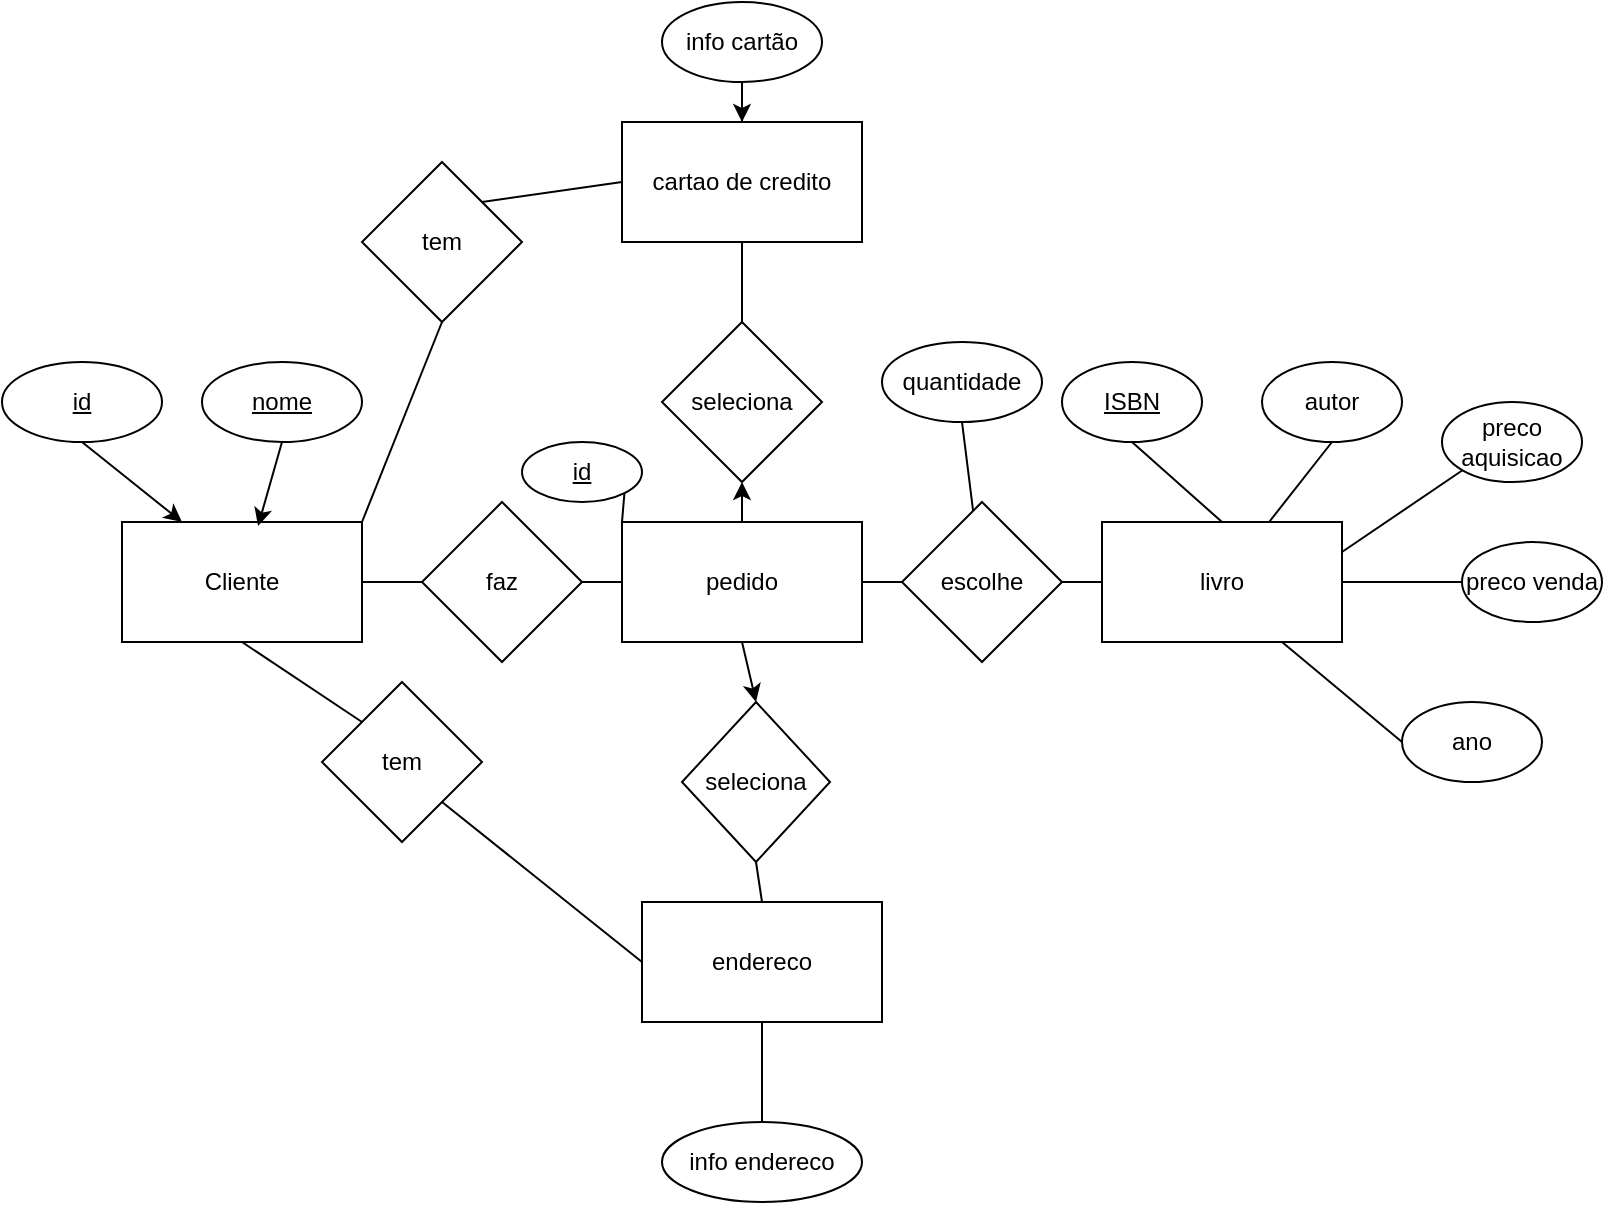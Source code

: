 <mxfile version="21.6.8" type="device">
  <diagram name="Página-1" id="h6HY0jYTpzdiz0663PsW">
    <mxGraphModel dx="1434" dy="768" grid="1" gridSize="10" guides="1" tooltips="1" connect="1" arrows="1" fold="1" page="1" pageScale="1" pageWidth="827" pageHeight="1169" math="0" shadow="0">
      <root>
        <mxCell id="0" />
        <mxCell id="1" parent="0" />
        <mxCell id="0HKYhWC0ovhim3nkVOuH-25" style="rounded=0;orthogonalLoop=1;jettySize=auto;html=1;exitX=0.5;exitY=1;exitDx=0;exitDy=0;entryX=0;entryY=0;entryDx=0;entryDy=0;endArrow=none;endFill=0;" edge="1" parent="1" source="0HKYhWC0ovhim3nkVOuH-1" target="0HKYhWC0ovhim3nkVOuH-24">
          <mxGeometry relative="1" as="geometry" />
        </mxCell>
        <mxCell id="0HKYhWC0ovhim3nkVOuH-29" style="rounded=0;orthogonalLoop=1;jettySize=auto;html=1;exitX=1;exitY=0.5;exitDx=0;exitDy=0;entryX=0;entryY=0.5;entryDx=0;entryDy=0;endArrow=none;endFill=0;" edge="1" parent="1" source="0HKYhWC0ovhim3nkVOuH-1" target="0HKYhWC0ovhim3nkVOuH-28">
          <mxGeometry relative="1" as="geometry" />
        </mxCell>
        <mxCell id="0HKYhWC0ovhim3nkVOuH-33" style="rounded=0;orthogonalLoop=1;jettySize=auto;html=1;exitX=1;exitY=0;exitDx=0;exitDy=0;entryX=0.5;entryY=1;entryDx=0;entryDy=0;endArrow=none;endFill=0;" edge="1" parent="1" source="0HKYhWC0ovhim3nkVOuH-1" target="0HKYhWC0ovhim3nkVOuH-32">
          <mxGeometry relative="1" as="geometry" />
        </mxCell>
        <mxCell id="0HKYhWC0ovhim3nkVOuH-1" value="Cliente" style="rounded=0;whiteSpace=wrap;html=1;" vertex="1" parent="1">
          <mxGeometry x="60" y="310" width="120" height="60" as="geometry" />
        </mxCell>
        <mxCell id="0HKYhWC0ovhim3nkVOuH-38" style="rounded=0;orthogonalLoop=1;jettySize=auto;html=1;exitX=0.5;exitY=1;exitDx=0;exitDy=0;entryX=0.5;entryY=0;entryDx=0;entryDy=0;endArrow=classic;endFill=1;startArrow=none;startFill=0;" edge="1" parent="1" source="0HKYhWC0ovhim3nkVOuH-2" target="0HKYhWC0ovhim3nkVOuH-37">
          <mxGeometry relative="1" as="geometry" />
        </mxCell>
        <mxCell id="0HKYhWC0ovhim3nkVOuH-42" style="edgeStyle=orthogonalEdgeStyle;rounded=0;orthogonalLoop=1;jettySize=auto;html=1;exitX=1;exitY=0.5;exitDx=0;exitDy=0;entryX=0.088;entryY=0.575;entryDx=0;entryDy=0;entryPerimeter=0;" edge="1" parent="1" source="0HKYhWC0ovhim3nkVOuH-2" target="0HKYhWC0ovhim3nkVOuH-41">
          <mxGeometry relative="1" as="geometry" />
        </mxCell>
        <mxCell id="0HKYhWC0ovhim3nkVOuH-2" value="pedido" style="rounded=0;whiteSpace=wrap;html=1;" vertex="1" parent="1">
          <mxGeometry x="310" y="310" width="120" height="60" as="geometry" />
        </mxCell>
        <mxCell id="0HKYhWC0ovhim3nkVOuH-19" style="rounded=0;orthogonalLoop=1;jettySize=auto;html=1;exitX=0.75;exitY=1;exitDx=0;exitDy=0;entryX=0;entryY=0.5;entryDx=0;entryDy=0;endArrow=none;endFill=0;" edge="1" parent="1" source="0HKYhWC0ovhim3nkVOuH-3" target="0HKYhWC0ovhim3nkVOuH-18">
          <mxGeometry relative="1" as="geometry" />
        </mxCell>
        <mxCell id="0HKYhWC0ovhim3nkVOuH-3" value="livro" style="rounded=0;whiteSpace=wrap;html=1;" vertex="1" parent="1">
          <mxGeometry x="550" y="310" width="120" height="60" as="geometry" />
        </mxCell>
        <mxCell id="0HKYhWC0ovhim3nkVOuH-5" style="rounded=0;orthogonalLoop=1;jettySize=auto;html=1;exitX=0.5;exitY=1;exitDx=0;exitDy=0;entryX=0.5;entryY=0;entryDx=0;entryDy=0;endArrow=none;endFill=0;" edge="1" parent="1" source="0HKYhWC0ovhim3nkVOuH-4" target="0HKYhWC0ovhim3nkVOuH-3">
          <mxGeometry relative="1" as="geometry" />
        </mxCell>
        <mxCell id="0HKYhWC0ovhim3nkVOuH-4" value="&lt;u&gt;ISBN&lt;/u&gt;" style="ellipse;whiteSpace=wrap;html=1;" vertex="1" parent="1">
          <mxGeometry x="530" y="230" width="70" height="40" as="geometry" />
        </mxCell>
        <mxCell id="0HKYhWC0ovhim3nkVOuH-7" style="rounded=0;orthogonalLoop=1;jettySize=auto;html=1;exitX=0.5;exitY=1;exitDx=0;exitDy=0;endArrow=none;endFill=0;" edge="1" parent="1" source="0HKYhWC0ovhim3nkVOuH-6" target="0HKYhWC0ovhim3nkVOuH-3">
          <mxGeometry relative="1" as="geometry" />
        </mxCell>
        <mxCell id="0HKYhWC0ovhim3nkVOuH-6" value="autor" style="ellipse;whiteSpace=wrap;html=1;" vertex="1" parent="1">
          <mxGeometry x="630" y="230" width="70" height="40" as="geometry" />
        </mxCell>
        <mxCell id="0HKYhWC0ovhim3nkVOuH-8" value="cartao de credito" style="rounded=0;whiteSpace=wrap;html=1;" vertex="1" parent="1">
          <mxGeometry x="310" y="110" width="120" height="60" as="geometry" />
        </mxCell>
        <mxCell id="0HKYhWC0ovhim3nkVOuH-10" style="edgeStyle=orthogonalEdgeStyle;rounded=0;orthogonalLoop=1;jettySize=auto;html=1;exitX=0.5;exitY=1;exitDx=0;exitDy=0;" edge="1" parent="1" source="0HKYhWC0ovhim3nkVOuH-9" target="0HKYhWC0ovhim3nkVOuH-8">
          <mxGeometry relative="1" as="geometry" />
        </mxCell>
        <mxCell id="0HKYhWC0ovhim3nkVOuH-9" value="info cartão" style="ellipse;whiteSpace=wrap;html=1;" vertex="1" parent="1">
          <mxGeometry x="330" y="50" width="80" height="40" as="geometry" />
        </mxCell>
        <mxCell id="0HKYhWC0ovhim3nkVOuH-13" style="rounded=0;orthogonalLoop=1;jettySize=auto;html=1;exitX=0.5;exitY=1;exitDx=0;exitDy=0;entryX=0.5;entryY=0;entryDx=0;entryDy=0;endArrow=none;endFill=0;" edge="1" parent="1" source="0HKYhWC0ovhim3nkVOuH-11" target="0HKYhWC0ovhim3nkVOuH-12">
          <mxGeometry relative="1" as="geometry" />
        </mxCell>
        <mxCell id="0HKYhWC0ovhim3nkVOuH-11" value="endereco" style="rounded=0;whiteSpace=wrap;html=1;" vertex="1" parent="1">
          <mxGeometry x="320" y="500" width="120" height="60" as="geometry" />
        </mxCell>
        <mxCell id="0HKYhWC0ovhim3nkVOuH-12" value="info endereco" style="ellipse;whiteSpace=wrap;html=1;" vertex="1" parent="1">
          <mxGeometry x="330" y="610" width="100" height="40" as="geometry" />
        </mxCell>
        <mxCell id="0HKYhWC0ovhim3nkVOuH-17" style="rounded=0;orthogonalLoop=1;jettySize=auto;html=1;exitX=0;exitY=1;exitDx=0;exitDy=0;entryX=1;entryY=0.25;entryDx=0;entryDy=0;endArrow=none;endFill=0;" edge="1" parent="1" source="0HKYhWC0ovhim3nkVOuH-14" target="0HKYhWC0ovhim3nkVOuH-3">
          <mxGeometry relative="1" as="geometry" />
        </mxCell>
        <mxCell id="0HKYhWC0ovhim3nkVOuH-14" value="preco aquisicao" style="ellipse;whiteSpace=wrap;html=1;" vertex="1" parent="1">
          <mxGeometry x="720" y="250" width="70" height="40" as="geometry" />
        </mxCell>
        <mxCell id="0HKYhWC0ovhim3nkVOuH-16" style="rounded=0;orthogonalLoop=1;jettySize=auto;html=1;exitX=0;exitY=0.5;exitDx=0;exitDy=0;endArrow=none;endFill=0;" edge="1" parent="1" source="0HKYhWC0ovhim3nkVOuH-15" target="0HKYhWC0ovhim3nkVOuH-3">
          <mxGeometry relative="1" as="geometry" />
        </mxCell>
        <mxCell id="0HKYhWC0ovhim3nkVOuH-15" value="preco venda" style="ellipse;whiteSpace=wrap;html=1;" vertex="1" parent="1">
          <mxGeometry x="730" y="320" width="70" height="40" as="geometry" />
        </mxCell>
        <mxCell id="0HKYhWC0ovhim3nkVOuH-18" value="ano" style="ellipse;whiteSpace=wrap;html=1;" vertex="1" parent="1">
          <mxGeometry x="700" y="400" width="70" height="40" as="geometry" />
        </mxCell>
        <mxCell id="0HKYhWC0ovhim3nkVOuH-22" style="rounded=0;orthogonalLoop=1;jettySize=auto;html=1;exitX=0.5;exitY=1;exitDx=0;exitDy=0;entryX=0.25;entryY=0;entryDx=0;entryDy=0;" edge="1" parent="1" source="0HKYhWC0ovhim3nkVOuH-20" target="0HKYhWC0ovhim3nkVOuH-1">
          <mxGeometry relative="1" as="geometry" />
        </mxCell>
        <mxCell id="0HKYhWC0ovhim3nkVOuH-20" value="&lt;u&gt;id&lt;/u&gt;" style="ellipse;whiteSpace=wrap;html=1;" vertex="1" parent="1">
          <mxGeometry y="230" width="80" height="40" as="geometry" />
        </mxCell>
        <mxCell id="0HKYhWC0ovhim3nkVOuH-23" style="rounded=0;orthogonalLoop=1;jettySize=auto;html=1;exitX=0.5;exitY=1;exitDx=0;exitDy=0;entryX=0.567;entryY=0.033;entryDx=0;entryDy=0;entryPerimeter=0;" edge="1" parent="1" source="0HKYhWC0ovhim3nkVOuH-21" target="0HKYhWC0ovhim3nkVOuH-1">
          <mxGeometry relative="1" as="geometry" />
        </mxCell>
        <mxCell id="0HKYhWC0ovhim3nkVOuH-21" value="&lt;u&gt;nome&lt;/u&gt;" style="ellipse;whiteSpace=wrap;html=1;" vertex="1" parent="1">
          <mxGeometry x="100" y="230" width="80" height="40" as="geometry" />
        </mxCell>
        <mxCell id="0HKYhWC0ovhim3nkVOuH-26" style="rounded=0;orthogonalLoop=1;jettySize=auto;html=1;exitX=1;exitY=1;exitDx=0;exitDy=0;entryX=0;entryY=0.5;entryDx=0;entryDy=0;endArrow=none;endFill=0;" edge="1" parent="1" source="0HKYhWC0ovhim3nkVOuH-24" target="0HKYhWC0ovhim3nkVOuH-11">
          <mxGeometry relative="1" as="geometry" />
        </mxCell>
        <mxCell id="0HKYhWC0ovhim3nkVOuH-24" value="tem" style="rhombus;whiteSpace=wrap;html=1;" vertex="1" parent="1">
          <mxGeometry x="160" y="390" width="80" height="80" as="geometry" />
        </mxCell>
        <mxCell id="0HKYhWC0ovhim3nkVOuH-30" style="rounded=0;orthogonalLoop=1;jettySize=auto;html=1;exitX=1;exitY=0.5;exitDx=0;exitDy=0;entryX=0;entryY=0.5;entryDx=0;entryDy=0;endArrow=none;endFill=0;" edge="1" parent="1" source="0HKYhWC0ovhim3nkVOuH-28" target="0HKYhWC0ovhim3nkVOuH-2">
          <mxGeometry relative="1" as="geometry" />
        </mxCell>
        <mxCell id="0HKYhWC0ovhim3nkVOuH-28" value="faz" style="rhombus;whiteSpace=wrap;html=1;" vertex="1" parent="1">
          <mxGeometry x="210" y="300" width="80" height="80" as="geometry" />
        </mxCell>
        <mxCell id="0HKYhWC0ovhim3nkVOuH-35" style="rounded=0;orthogonalLoop=1;jettySize=auto;html=1;exitX=0.5;exitY=0;exitDx=0;exitDy=0;endArrow=none;endFill=0;" edge="1" parent="1" source="0HKYhWC0ovhim3nkVOuH-31" target="0HKYhWC0ovhim3nkVOuH-8">
          <mxGeometry relative="1" as="geometry" />
        </mxCell>
        <mxCell id="0HKYhWC0ovhim3nkVOuH-36" style="rounded=0;orthogonalLoop=1;jettySize=auto;html=1;exitX=0.5;exitY=1;exitDx=0;exitDy=0;entryX=0.5;entryY=0;entryDx=0;entryDy=0;endArrow=none;endFill=0;startArrow=classic;startFill=1;" edge="1" parent="1" source="0HKYhWC0ovhim3nkVOuH-31" target="0HKYhWC0ovhim3nkVOuH-2">
          <mxGeometry relative="1" as="geometry" />
        </mxCell>
        <mxCell id="0HKYhWC0ovhim3nkVOuH-31" value="seleciona" style="rhombus;whiteSpace=wrap;html=1;" vertex="1" parent="1">
          <mxGeometry x="330" y="210" width="80" height="80" as="geometry" />
        </mxCell>
        <mxCell id="0HKYhWC0ovhim3nkVOuH-34" style="rounded=0;orthogonalLoop=1;jettySize=auto;html=1;exitX=1;exitY=0;exitDx=0;exitDy=0;entryX=0;entryY=0.5;entryDx=0;entryDy=0;endArrow=none;endFill=0;" edge="1" parent="1" source="0HKYhWC0ovhim3nkVOuH-32" target="0HKYhWC0ovhim3nkVOuH-8">
          <mxGeometry relative="1" as="geometry" />
        </mxCell>
        <mxCell id="0HKYhWC0ovhim3nkVOuH-32" value="tem" style="rhombus;whiteSpace=wrap;html=1;" vertex="1" parent="1">
          <mxGeometry x="180" y="130" width="80" height="80" as="geometry" />
        </mxCell>
        <mxCell id="0HKYhWC0ovhim3nkVOuH-39" style="rounded=0;orthogonalLoop=1;jettySize=auto;html=1;exitX=0.5;exitY=1;exitDx=0;exitDy=0;entryX=0.5;entryY=0;entryDx=0;entryDy=0;endArrow=none;endFill=0;" edge="1" parent="1" source="0HKYhWC0ovhim3nkVOuH-37" target="0HKYhWC0ovhim3nkVOuH-11">
          <mxGeometry relative="1" as="geometry" />
        </mxCell>
        <mxCell id="0HKYhWC0ovhim3nkVOuH-37" value="seleciona" style="rhombus;whiteSpace=wrap;html=1;" vertex="1" parent="1">
          <mxGeometry x="340" y="400" width="74" height="80" as="geometry" />
        </mxCell>
        <mxCell id="0HKYhWC0ovhim3nkVOuH-43" style="rounded=0;orthogonalLoop=1;jettySize=auto;html=1;exitX=1;exitY=0.5;exitDx=0;exitDy=0;entryX=0;entryY=0.5;entryDx=0;entryDy=0;endArrow=none;endFill=0;" edge="1" parent="1" source="0HKYhWC0ovhim3nkVOuH-41" target="0HKYhWC0ovhim3nkVOuH-3">
          <mxGeometry relative="1" as="geometry" />
        </mxCell>
        <mxCell id="0HKYhWC0ovhim3nkVOuH-41" value="escolhe" style="rhombus;whiteSpace=wrap;html=1;" vertex="1" parent="1">
          <mxGeometry x="450" y="300" width="80" height="80" as="geometry" />
        </mxCell>
        <mxCell id="0HKYhWC0ovhim3nkVOuH-47" style="rounded=0;orthogonalLoop=1;jettySize=auto;html=1;exitX=0.5;exitY=1;exitDx=0;exitDy=0;endArrow=none;endFill=0;" edge="1" parent="1" source="0HKYhWC0ovhim3nkVOuH-46" target="0HKYhWC0ovhim3nkVOuH-41">
          <mxGeometry relative="1" as="geometry" />
        </mxCell>
        <mxCell id="0HKYhWC0ovhim3nkVOuH-46" value="quantidade" style="ellipse;whiteSpace=wrap;html=1;" vertex="1" parent="1">
          <mxGeometry x="440" y="220" width="80" height="40" as="geometry" />
        </mxCell>
        <mxCell id="0HKYhWC0ovhim3nkVOuH-49" style="rounded=0;orthogonalLoop=1;jettySize=auto;html=1;exitX=1;exitY=1;exitDx=0;exitDy=0;entryX=0;entryY=0;entryDx=0;entryDy=0;endArrow=none;endFill=0;" edge="1" parent="1" source="0HKYhWC0ovhim3nkVOuH-48" target="0HKYhWC0ovhim3nkVOuH-2">
          <mxGeometry relative="1" as="geometry" />
        </mxCell>
        <mxCell id="0HKYhWC0ovhim3nkVOuH-48" value="&lt;u&gt;id&lt;/u&gt;" style="ellipse;whiteSpace=wrap;html=1;" vertex="1" parent="1">
          <mxGeometry x="260" y="270" width="60" height="30" as="geometry" />
        </mxCell>
      </root>
    </mxGraphModel>
  </diagram>
</mxfile>
